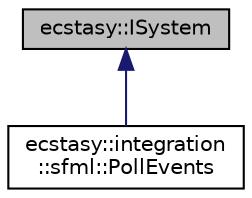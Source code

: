 digraph "ecstasy::ISystem"
{
 // LATEX_PDF_SIZE
  edge [fontname="Helvetica",fontsize="10",labelfontname="Helvetica",labelfontsize="10"];
  node [fontname="Helvetica",fontsize="10",shape=record];
  Node1 [label="ecstasy::ISystem",height=0.2,width=0.4,color="black", fillcolor="grey75", style="filled", fontcolor="black",tooltip="System interface, base class of all systems."];
  Node1 -> Node2 [dir="back",color="midnightblue",fontsize="10",style="solid",fontname="Helvetica"];
  Node2 [label="ecstasy::integration\l::sfml::PollEvents",height=0.2,width=0.4,color="black", fillcolor="white", style="filled",URL="$classecstasy_1_1integration_1_1sfml_1_1_poll_events.html",tooltip="Poll events system, polling the events from the RenderWindow resource if present."];
}
